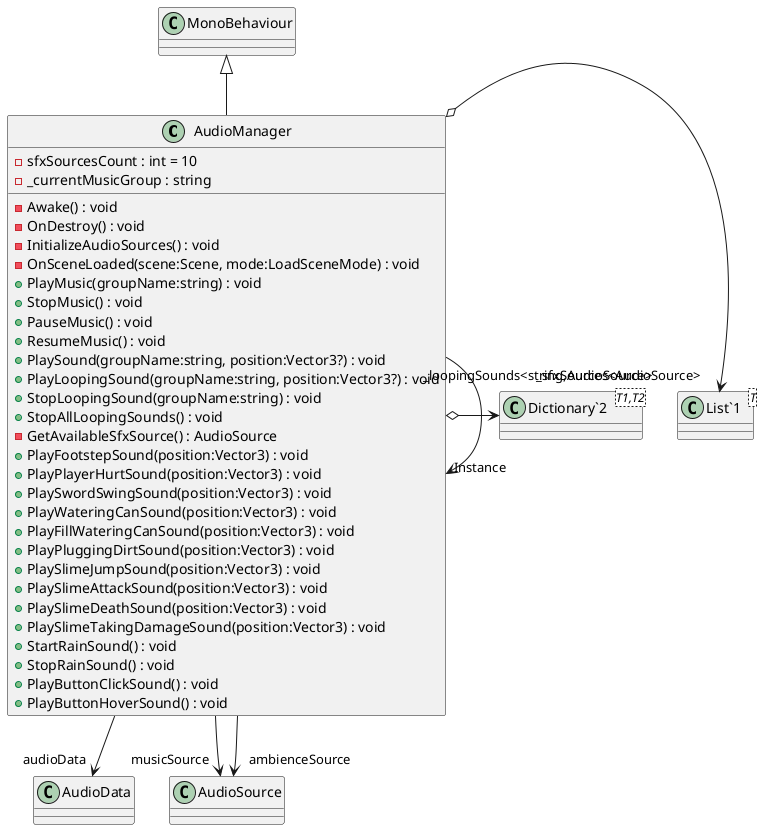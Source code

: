 @startuml
class AudioManager {
    - sfxSourcesCount : int = 10
    - _currentMusicGroup : string
    - Awake() : void
    - OnDestroy() : void
    - InitializeAudioSources() : void
    - OnSceneLoaded(scene:Scene, mode:LoadSceneMode) : void
    + PlayMusic(groupName:string) : void
    + StopMusic() : void
    + PauseMusic() : void
    + ResumeMusic() : void
    + PlaySound(groupName:string, position:Vector3?) : void
    + PlayLoopingSound(groupName:string, position:Vector3?) : void
    + StopLoopingSound(groupName:string) : void
    + StopAllLoopingSounds() : void
    - GetAvailableSfxSource() : AudioSource
    + PlayFootstepSound(position:Vector3) : void
    + PlayPlayerHurtSound(position:Vector3) : void
    + PlaySwordSwingSound(position:Vector3) : void
    + PlayWateringCanSound(position:Vector3) : void
    + PlayFillWateringCanSound(position:Vector3) : void
    + PlayPluggingDirtSound(position:Vector3) : void
    + PlaySlimeJumpSound(position:Vector3) : void
    + PlaySlimeAttackSound(position:Vector3) : void
    + PlaySlimeDeathSound(position:Vector3) : void
    + PlaySlimeTakingDamageSound(position:Vector3) : void
    + StartRainSound() : void
    + StopRainSound() : void
    + PlayButtonClickSound() : void
    + PlayButtonHoverSound() : void
}
class "List`1"<T> {
}
class "Dictionary`2"<T1,T2> {
}
MonoBehaviour <|-- AudioManager
AudioManager --> "Instance" AudioManager
AudioManager --> "audioData" AudioData
AudioManager --> "musicSource" AudioSource
AudioManager --> "ambienceSource" AudioSource
AudioManager o-> "_sfxSources<AudioSource>" "List`1"
AudioManager o-> "_loopingSounds<string,AudioSource>" "Dictionary`2"
@enduml
